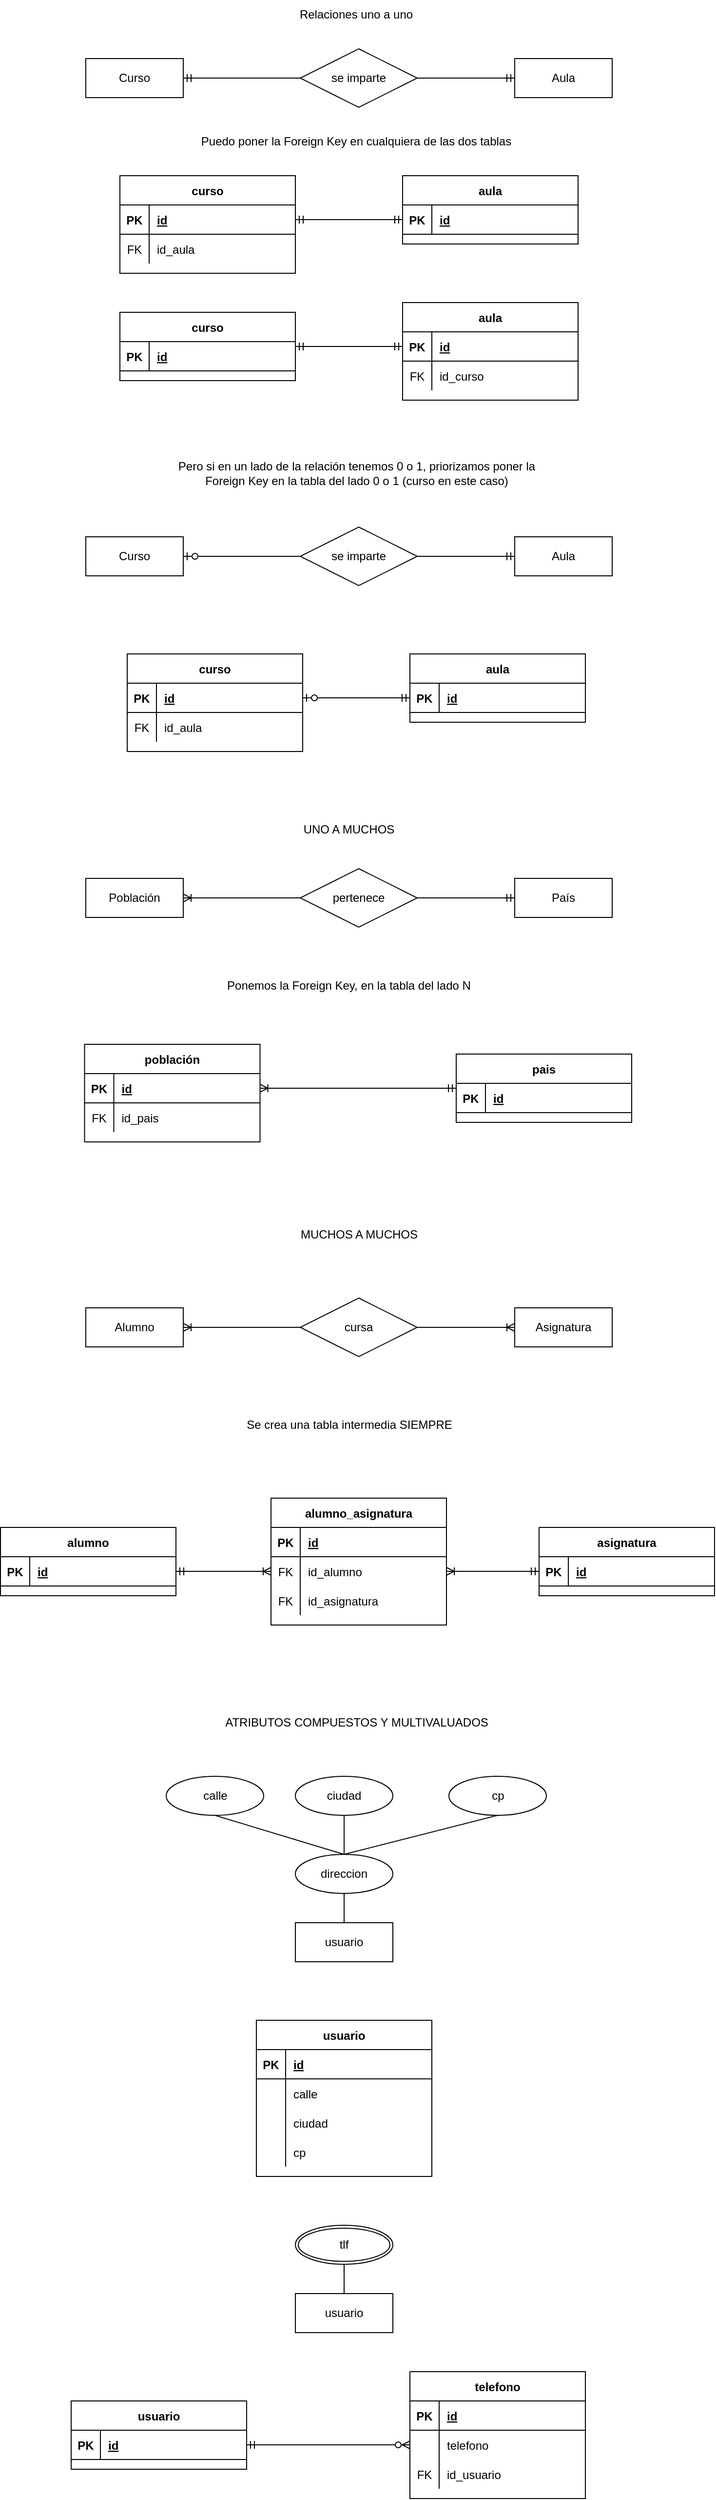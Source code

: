 <mxfile version="18.0.2" type="device"><diagram id="RsluAStrf16xwPgPnor8" name="Page-1"><mxGraphModel dx="1185" dy="635" grid="1" gridSize="10" guides="1" tooltips="1" connect="1" arrows="1" fold="1" page="1" pageScale="1" pageWidth="850" pageHeight="1100" math="0" shadow="0"><root><mxCell id="0"/><mxCell id="1" parent="0"/><mxCell id="_jIRKPJrF9EY2e1gesDn-1" value="Curso" style="whiteSpace=wrap;html=1;align=center;" vertex="1" parent="1"><mxGeometry x="155" y="140" width="100" height="40" as="geometry"/></mxCell><mxCell id="_jIRKPJrF9EY2e1gesDn-2" value="Aula" style="whiteSpace=wrap;html=1;align=center;" vertex="1" parent="1"><mxGeometry x="595" y="140" width="100" height="40" as="geometry"/></mxCell><mxCell id="_jIRKPJrF9EY2e1gesDn-3" value="se imparte" style="shape=rhombus;perimeter=rhombusPerimeter;whiteSpace=wrap;html=1;align=center;" vertex="1" parent="1"><mxGeometry x="375" y="130" width="120" height="60" as="geometry"/></mxCell><mxCell id="_jIRKPJrF9EY2e1gesDn-4" value="" style="fontSize=12;html=1;endArrow=ERmandOne;rounded=0;exitX=1;exitY=0.5;exitDx=0;exitDy=0;" edge="1" parent="1" source="_jIRKPJrF9EY2e1gesDn-3"><mxGeometry width="100" height="100" relative="1" as="geometry"><mxPoint x="495" y="260" as="sourcePoint"/><mxPoint x="595" y="160" as="targetPoint"/></mxGeometry></mxCell><mxCell id="_jIRKPJrF9EY2e1gesDn-5" value="" style="fontSize=12;html=1;endArrow=ERmandOne;rounded=0;entryX=1;entryY=0.5;entryDx=0;entryDy=0;" edge="1" parent="1" source="_jIRKPJrF9EY2e1gesDn-3" target="_jIRKPJrF9EY2e1gesDn-1"><mxGeometry width="100" height="100" relative="1" as="geometry"><mxPoint x="495" y="260" as="sourcePoint"/><mxPoint x="595" y="160" as="targetPoint"/></mxGeometry></mxCell><mxCell id="_jIRKPJrF9EY2e1gesDn-6" value="Alumno" style="whiteSpace=wrap;html=1;align=center;" vertex="1" parent="1"><mxGeometry x="155" y="1420" width="100" height="40" as="geometry"/></mxCell><mxCell id="_jIRKPJrF9EY2e1gesDn-7" value="Asignatura" style="whiteSpace=wrap;html=1;align=center;" vertex="1" parent="1"><mxGeometry x="595" y="1420" width="100" height="40" as="geometry"/></mxCell><mxCell id="_jIRKPJrF9EY2e1gesDn-8" value="cursa" style="shape=rhombus;perimeter=rhombusPerimeter;whiteSpace=wrap;html=1;align=center;" vertex="1" parent="1"><mxGeometry x="375" y="1410" width="120" height="60" as="geometry"/></mxCell><mxCell id="_jIRKPJrF9EY2e1gesDn-9" value="" style="edgeStyle=entityRelationEdgeStyle;fontSize=12;html=1;endArrow=ERoneToMany;rounded=0;entryX=0;entryY=0.5;entryDx=0;entryDy=0;exitX=1;exitY=0.5;exitDx=0;exitDy=0;" edge="1" parent="1" source="_jIRKPJrF9EY2e1gesDn-8" target="_jIRKPJrF9EY2e1gesDn-7"><mxGeometry width="100" height="100" relative="1" as="geometry"><mxPoint x="495" y="1500" as="sourcePoint"/><mxPoint x="595" y="1400" as="targetPoint"/></mxGeometry></mxCell><mxCell id="_jIRKPJrF9EY2e1gesDn-10" value="" style="fontSize=12;html=1;endArrow=ERoneToMany;rounded=0;entryX=1;entryY=0.5;entryDx=0;entryDy=0;exitX=0;exitY=0.5;exitDx=0;exitDy=0;" edge="1" parent="1" source="_jIRKPJrF9EY2e1gesDn-8" target="_jIRKPJrF9EY2e1gesDn-6"><mxGeometry width="100" height="100" relative="1" as="geometry"><mxPoint x="495" y="1500" as="sourcePoint"/><mxPoint x="395" y="1510" as="targetPoint"/></mxGeometry></mxCell><mxCell id="_jIRKPJrF9EY2e1gesDn-11" value="Población" style="whiteSpace=wrap;html=1;align=center;" vertex="1" parent="1"><mxGeometry x="155" y="980" width="100" height="40" as="geometry"/></mxCell><mxCell id="_jIRKPJrF9EY2e1gesDn-12" value="País" style="whiteSpace=wrap;html=1;align=center;" vertex="1" parent="1"><mxGeometry x="595" y="980" width="100" height="40" as="geometry"/></mxCell><mxCell id="_jIRKPJrF9EY2e1gesDn-13" value="pertenece" style="shape=rhombus;perimeter=rhombusPerimeter;whiteSpace=wrap;html=1;align=center;" vertex="1" parent="1"><mxGeometry x="375" y="970" width="120" height="60" as="geometry"/></mxCell><mxCell id="_jIRKPJrF9EY2e1gesDn-14" value="" style="fontSize=12;html=1;endArrow=ERmandOne;rounded=0;entryX=0;entryY=0.5;entryDx=0;entryDy=0;exitX=1;exitY=0.5;exitDx=0;exitDy=0;" edge="1" parent="1" source="_jIRKPJrF9EY2e1gesDn-13" target="_jIRKPJrF9EY2e1gesDn-12"><mxGeometry width="100" height="100" relative="1" as="geometry"><mxPoint x="405" y="950" as="sourcePoint"/><mxPoint x="505" y="850" as="targetPoint"/></mxGeometry></mxCell><mxCell id="_jIRKPJrF9EY2e1gesDn-15" value="" style="fontSize=12;html=1;endArrow=ERoneToMany;rounded=0;entryX=1;entryY=0.5;entryDx=0;entryDy=0;exitX=0;exitY=0.5;exitDx=0;exitDy=0;" edge="1" parent="1" source="_jIRKPJrF9EY2e1gesDn-13" target="_jIRKPJrF9EY2e1gesDn-11"><mxGeometry width="100" height="100" relative="1" as="geometry"><mxPoint x="405" y="950" as="sourcePoint"/><mxPoint x="505" y="850" as="targetPoint"/></mxGeometry></mxCell><mxCell id="_jIRKPJrF9EY2e1gesDn-29" value="curso" style="shape=table;startSize=30;container=1;collapsible=1;childLayout=tableLayout;fixedRows=1;rowLines=0;fontStyle=1;align=center;resizeLast=1;" vertex="1" parent="1"><mxGeometry x="190" y="260" width="180" height="100" as="geometry"/></mxCell><mxCell id="_jIRKPJrF9EY2e1gesDn-30" value="" style="shape=tableRow;horizontal=0;startSize=0;swimlaneHead=0;swimlaneBody=0;fillColor=none;collapsible=0;dropTarget=0;points=[[0,0.5],[1,0.5]];portConstraint=eastwest;top=0;left=0;right=0;bottom=1;" vertex="1" parent="_jIRKPJrF9EY2e1gesDn-29"><mxGeometry y="30" width="180" height="30" as="geometry"/></mxCell><mxCell id="_jIRKPJrF9EY2e1gesDn-31" value="PK" style="shape=partialRectangle;connectable=0;fillColor=none;top=0;left=0;bottom=0;right=0;fontStyle=1;overflow=hidden;" vertex="1" parent="_jIRKPJrF9EY2e1gesDn-30"><mxGeometry width="30" height="30" as="geometry"><mxRectangle width="30" height="30" as="alternateBounds"/></mxGeometry></mxCell><mxCell id="_jIRKPJrF9EY2e1gesDn-32" value="id" style="shape=partialRectangle;connectable=0;fillColor=none;top=0;left=0;bottom=0;right=0;align=left;spacingLeft=6;fontStyle=5;overflow=hidden;" vertex="1" parent="_jIRKPJrF9EY2e1gesDn-30"><mxGeometry x="30" width="150" height="30" as="geometry"><mxRectangle width="150" height="30" as="alternateBounds"/></mxGeometry></mxCell><mxCell id="_jIRKPJrF9EY2e1gesDn-56" value="" style="shape=tableRow;horizontal=0;startSize=0;swimlaneHead=0;swimlaneBody=0;fillColor=none;collapsible=0;dropTarget=0;points=[[0,0.5],[1,0.5]];portConstraint=eastwest;top=0;left=0;right=0;bottom=0;" vertex="1" parent="_jIRKPJrF9EY2e1gesDn-29"><mxGeometry y="60" width="180" height="30" as="geometry"/></mxCell><mxCell id="_jIRKPJrF9EY2e1gesDn-57" value="FK" style="shape=partialRectangle;connectable=0;fillColor=none;top=0;left=0;bottom=0;right=0;fontStyle=0;overflow=hidden;" vertex="1" parent="_jIRKPJrF9EY2e1gesDn-56"><mxGeometry width="30" height="30" as="geometry"><mxRectangle width="30" height="30" as="alternateBounds"/></mxGeometry></mxCell><mxCell id="_jIRKPJrF9EY2e1gesDn-58" value="id_aula" style="shape=partialRectangle;connectable=0;fillColor=none;top=0;left=0;bottom=0;right=0;align=left;spacingLeft=6;fontStyle=0;overflow=hidden;" vertex="1" parent="_jIRKPJrF9EY2e1gesDn-56"><mxGeometry x="30" width="150" height="30" as="geometry"><mxRectangle width="150" height="30" as="alternateBounds"/></mxGeometry></mxCell><mxCell id="_jIRKPJrF9EY2e1gesDn-42" value="aula" style="shape=table;startSize=30;container=1;collapsible=1;childLayout=tableLayout;fixedRows=1;rowLines=0;fontStyle=1;align=center;resizeLast=1;" vertex="1" parent="1"><mxGeometry x="480" y="260" width="180" height="70" as="geometry"/></mxCell><mxCell id="_jIRKPJrF9EY2e1gesDn-43" value="" style="shape=tableRow;horizontal=0;startSize=0;swimlaneHead=0;swimlaneBody=0;fillColor=none;collapsible=0;dropTarget=0;points=[[0,0.5],[1,0.5]];portConstraint=eastwest;top=0;left=0;right=0;bottom=1;" vertex="1" parent="_jIRKPJrF9EY2e1gesDn-42"><mxGeometry y="30" width="180" height="30" as="geometry"/></mxCell><mxCell id="_jIRKPJrF9EY2e1gesDn-44" value="PK" style="shape=partialRectangle;connectable=0;fillColor=none;top=0;left=0;bottom=0;right=0;fontStyle=1;overflow=hidden;" vertex="1" parent="_jIRKPJrF9EY2e1gesDn-43"><mxGeometry width="30" height="30" as="geometry"><mxRectangle width="30" height="30" as="alternateBounds"/></mxGeometry></mxCell><mxCell id="_jIRKPJrF9EY2e1gesDn-45" value="id" style="shape=partialRectangle;connectable=0;fillColor=none;top=0;left=0;bottom=0;right=0;align=left;spacingLeft=6;fontStyle=5;overflow=hidden;" vertex="1" parent="_jIRKPJrF9EY2e1gesDn-43"><mxGeometry x="30" width="150" height="30" as="geometry"><mxRectangle width="150" height="30" as="alternateBounds"/></mxGeometry></mxCell><mxCell id="_jIRKPJrF9EY2e1gesDn-59" value="curso" style="shape=table;startSize=30;container=1;collapsible=1;childLayout=tableLayout;fixedRows=1;rowLines=0;fontStyle=1;align=center;resizeLast=1;" vertex="1" parent="1"><mxGeometry x="190" y="400" width="180" height="70" as="geometry"/></mxCell><mxCell id="_jIRKPJrF9EY2e1gesDn-60" value="" style="shape=tableRow;horizontal=0;startSize=0;swimlaneHead=0;swimlaneBody=0;fillColor=none;collapsible=0;dropTarget=0;points=[[0,0.5],[1,0.5]];portConstraint=eastwest;top=0;left=0;right=0;bottom=1;" vertex="1" parent="_jIRKPJrF9EY2e1gesDn-59"><mxGeometry y="30" width="180" height="30" as="geometry"/></mxCell><mxCell id="_jIRKPJrF9EY2e1gesDn-61" value="PK" style="shape=partialRectangle;connectable=0;fillColor=none;top=0;left=0;bottom=0;right=0;fontStyle=1;overflow=hidden;" vertex="1" parent="_jIRKPJrF9EY2e1gesDn-60"><mxGeometry width="30" height="30" as="geometry"><mxRectangle width="30" height="30" as="alternateBounds"/></mxGeometry></mxCell><mxCell id="_jIRKPJrF9EY2e1gesDn-62" value="id" style="shape=partialRectangle;connectable=0;fillColor=none;top=0;left=0;bottom=0;right=0;align=left;spacingLeft=6;fontStyle=5;overflow=hidden;" vertex="1" parent="_jIRKPJrF9EY2e1gesDn-60"><mxGeometry x="30" width="150" height="30" as="geometry"><mxRectangle width="150" height="30" as="alternateBounds"/></mxGeometry></mxCell><mxCell id="_jIRKPJrF9EY2e1gesDn-66" value="aula" style="shape=table;startSize=30;container=1;collapsible=1;childLayout=tableLayout;fixedRows=1;rowLines=0;fontStyle=1;align=center;resizeLast=1;" vertex="1" parent="1"><mxGeometry x="480" y="390" width="180" height="100" as="geometry"/></mxCell><mxCell id="_jIRKPJrF9EY2e1gesDn-67" value="" style="shape=tableRow;horizontal=0;startSize=0;swimlaneHead=0;swimlaneBody=0;fillColor=none;collapsible=0;dropTarget=0;points=[[0,0.5],[1,0.5]];portConstraint=eastwest;top=0;left=0;right=0;bottom=1;" vertex="1" parent="_jIRKPJrF9EY2e1gesDn-66"><mxGeometry y="30" width="180" height="30" as="geometry"/></mxCell><mxCell id="_jIRKPJrF9EY2e1gesDn-68" value="PK" style="shape=partialRectangle;connectable=0;fillColor=none;top=0;left=0;bottom=0;right=0;fontStyle=1;overflow=hidden;" vertex="1" parent="_jIRKPJrF9EY2e1gesDn-67"><mxGeometry width="30" height="30" as="geometry"><mxRectangle width="30" height="30" as="alternateBounds"/></mxGeometry></mxCell><mxCell id="_jIRKPJrF9EY2e1gesDn-69" value="id" style="shape=partialRectangle;connectable=0;fillColor=none;top=0;left=0;bottom=0;right=0;align=left;spacingLeft=6;fontStyle=5;overflow=hidden;" vertex="1" parent="_jIRKPJrF9EY2e1gesDn-67"><mxGeometry x="30" width="150" height="30" as="geometry"><mxRectangle width="150" height="30" as="alternateBounds"/></mxGeometry></mxCell><mxCell id="_jIRKPJrF9EY2e1gesDn-75" value="" style="shape=tableRow;horizontal=0;startSize=0;swimlaneHead=0;swimlaneBody=0;fillColor=none;collapsible=0;dropTarget=0;points=[[0,0.5],[1,0.5]];portConstraint=eastwest;top=0;left=0;right=0;bottom=0;" vertex="1" parent="_jIRKPJrF9EY2e1gesDn-66"><mxGeometry y="60" width="180" height="30" as="geometry"/></mxCell><mxCell id="_jIRKPJrF9EY2e1gesDn-76" value="FK" style="shape=partialRectangle;connectable=0;fillColor=none;top=0;left=0;bottom=0;right=0;fontStyle=0;overflow=hidden;" vertex="1" parent="_jIRKPJrF9EY2e1gesDn-75"><mxGeometry width="30" height="30" as="geometry"><mxRectangle width="30" height="30" as="alternateBounds"/></mxGeometry></mxCell><mxCell id="_jIRKPJrF9EY2e1gesDn-77" value="id_curso" style="shape=partialRectangle;connectable=0;fillColor=none;top=0;left=0;bottom=0;right=0;align=left;spacingLeft=6;fontStyle=0;overflow=hidden;" vertex="1" parent="_jIRKPJrF9EY2e1gesDn-75"><mxGeometry x="30" width="150" height="30" as="geometry"><mxRectangle width="150" height="30" as="alternateBounds"/></mxGeometry></mxCell><mxCell id="_jIRKPJrF9EY2e1gesDn-78" value="Curso" style="whiteSpace=wrap;html=1;align=center;" vertex="1" parent="1"><mxGeometry x="155" y="630" width="100" height="40" as="geometry"/></mxCell><mxCell id="_jIRKPJrF9EY2e1gesDn-79" value="Aula" style="whiteSpace=wrap;html=1;align=center;" vertex="1" parent="1"><mxGeometry x="595" y="630" width="100" height="40" as="geometry"/></mxCell><mxCell id="_jIRKPJrF9EY2e1gesDn-80" value="se imparte" style="shape=rhombus;perimeter=rhombusPerimeter;whiteSpace=wrap;html=1;align=center;" vertex="1" parent="1"><mxGeometry x="375" y="620" width="120" height="60" as="geometry"/></mxCell><mxCell id="_jIRKPJrF9EY2e1gesDn-81" value="" style="fontSize=12;html=1;endArrow=ERmandOne;rounded=0;exitX=1;exitY=0.5;exitDx=0;exitDy=0;" edge="1" parent="1" source="_jIRKPJrF9EY2e1gesDn-80"><mxGeometry width="100" height="100" relative="1" as="geometry"><mxPoint x="495" y="750" as="sourcePoint"/><mxPoint x="595" y="650" as="targetPoint"/></mxGeometry></mxCell><mxCell id="_jIRKPJrF9EY2e1gesDn-83" value="" style="fontSize=12;html=1;endArrow=ERzeroToOne;endFill=1;rounded=0;exitX=0;exitY=0.5;exitDx=0;exitDy=0;entryX=1;entryY=0.5;entryDx=0;entryDy=0;" edge="1" parent="1" source="_jIRKPJrF9EY2e1gesDn-80" target="_jIRKPJrF9EY2e1gesDn-78"><mxGeometry width="100" height="100" relative="1" as="geometry"><mxPoint x="470" y="530" as="sourcePoint"/><mxPoint x="570" y="430" as="targetPoint"/></mxGeometry></mxCell><mxCell id="_jIRKPJrF9EY2e1gesDn-84" value="curso" style="shape=table;startSize=30;container=1;collapsible=1;childLayout=tableLayout;fixedRows=1;rowLines=0;fontStyle=1;align=center;resizeLast=1;" vertex="1" parent="1"><mxGeometry x="197.5" y="750" width="180" height="100" as="geometry"/></mxCell><mxCell id="_jIRKPJrF9EY2e1gesDn-85" value="" style="shape=tableRow;horizontal=0;startSize=0;swimlaneHead=0;swimlaneBody=0;fillColor=none;collapsible=0;dropTarget=0;points=[[0,0.5],[1,0.5]];portConstraint=eastwest;top=0;left=0;right=0;bottom=1;" vertex="1" parent="_jIRKPJrF9EY2e1gesDn-84"><mxGeometry y="30" width="180" height="30" as="geometry"/></mxCell><mxCell id="_jIRKPJrF9EY2e1gesDn-86" value="PK" style="shape=partialRectangle;connectable=0;fillColor=none;top=0;left=0;bottom=0;right=0;fontStyle=1;overflow=hidden;" vertex="1" parent="_jIRKPJrF9EY2e1gesDn-85"><mxGeometry width="30" height="30" as="geometry"><mxRectangle width="30" height="30" as="alternateBounds"/></mxGeometry></mxCell><mxCell id="_jIRKPJrF9EY2e1gesDn-87" value="id" style="shape=partialRectangle;connectable=0;fillColor=none;top=0;left=0;bottom=0;right=0;align=left;spacingLeft=6;fontStyle=5;overflow=hidden;" vertex="1" parent="_jIRKPJrF9EY2e1gesDn-85"><mxGeometry x="30" width="150" height="30" as="geometry"><mxRectangle width="150" height="30" as="alternateBounds"/></mxGeometry></mxCell><mxCell id="_jIRKPJrF9EY2e1gesDn-92" value="" style="shape=tableRow;horizontal=0;startSize=0;swimlaneHead=0;swimlaneBody=0;fillColor=none;collapsible=0;dropTarget=0;points=[[0,0.5],[1,0.5]];portConstraint=eastwest;top=0;left=0;right=0;bottom=0;" vertex="1" parent="_jIRKPJrF9EY2e1gesDn-84"><mxGeometry y="60" width="180" height="30" as="geometry"/></mxCell><mxCell id="_jIRKPJrF9EY2e1gesDn-93" value="FK" style="shape=partialRectangle;connectable=0;fillColor=none;top=0;left=0;bottom=0;right=0;fontStyle=0;overflow=hidden;" vertex="1" parent="_jIRKPJrF9EY2e1gesDn-92"><mxGeometry width="30" height="30" as="geometry"><mxRectangle width="30" height="30" as="alternateBounds"/></mxGeometry></mxCell><mxCell id="_jIRKPJrF9EY2e1gesDn-94" value="id_aula" style="shape=partialRectangle;connectable=0;fillColor=none;top=0;left=0;bottom=0;right=0;align=left;spacingLeft=6;fontStyle=0;overflow=hidden;" vertex="1" parent="_jIRKPJrF9EY2e1gesDn-92"><mxGeometry x="30" width="150" height="30" as="geometry"><mxRectangle width="150" height="30" as="alternateBounds"/></mxGeometry></mxCell><mxCell id="_jIRKPJrF9EY2e1gesDn-88" value="aula" style="shape=table;startSize=30;container=1;collapsible=1;childLayout=tableLayout;fixedRows=1;rowLines=0;fontStyle=1;align=center;resizeLast=1;" vertex="1" parent="1"><mxGeometry x="487.5" y="750" width="180" height="70" as="geometry"/></mxCell><mxCell id="_jIRKPJrF9EY2e1gesDn-89" value="" style="shape=tableRow;horizontal=0;startSize=0;swimlaneHead=0;swimlaneBody=0;fillColor=none;collapsible=0;dropTarget=0;points=[[0,0.5],[1,0.5]];portConstraint=eastwest;top=0;left=0;right=0;bottom=1;" vertex="1" parent="_jIRKPJrF9EY2e1gesDn-88"><mxGeometry y="30" width="180" height="30" as="geometry"/></mxCell><mxCell id="_jIRKPJrF9EY2e1gesDn-90" value="PK" style="shape=partialRectangle;connectable=0;fillColor=none;top=0;left=0;bottom=0;right=0;fontStyle=1;overflow=hidden;" vertex="1" parent="_jIRKPJrF9EY2e1gesDn-89"><mxGeometry width="30" height="30" as="geometry"><mxRectangle width="30" height="30" as="alternateBounds"/></mxGeometry></mxCell><mxCell id="_jIRKPJrF9EY2e1gesDn-91" value="id" style="shape=partialRectangle;connectable=0;fillColor=none;top=0;left=0;bottom=0;right=0;align=left;spacingLeft=6;fontStyle=5;overflow=hidden;" vertex="1" parent="_jIRKPJrF9EY2e1gesDn-89"><mxGeometry x="30" width="150" height="30" as="geometry"><mxRectangle width="150" height="30" as="alternateBounds"/></mxGeometry></mxCell><mxCell id="_jIRKPJrF9EY2e1gesDn-95" value="Relaciones uno a uno" style="text;html=1;strokeColor=none;fillColor=none;align=center;verticalAlign=middle;whiteSpace=wrap;rounded=0;" vertex="1" parent="1"><mxGeometry x="330" y="80" width="205" height="30" as="geometry"/></mxCell><mxCell id="_jIRKPJrF9EY2e1gesDn-96" value="Puedo poner la Foreign Key en cualquiera de las dos tablas" style="text;html=1;strokeColor=none;fillColor=none;align=center;verticalAlign=middle;whiteSpace=wrap;rounded=0;" vertex="1" parent="1"><mxGeometry x="255" y="210" width="355" height="30" as="geometry"/></mxCell><mxCell id="_jIRKPJrF9EY2e1gesDn-97" value="Pero si en un lado de la relación tenemos 0 o 1, priorizamos poner la Foreign Key en la tabla del lado 0 o 1 (curso en este caso)" style="text;html=1;strokeColor=none;fillColor=none;align=center;verticalAlign=middle;whiteSpace=wrap;rounded=0;" vertex="1" parent="1"><mxGeometry x="247.5" y="490" width="370" height="150" as="geometry"/></mxCell><mxCell id="_jIRKPJrF9EY2e1gesDn-98" value="UNO A MUCHOS" style="text;html=1;strokeColor=none;fillColor=none;align=center;verticalAlign=middle;whiteSpace=wrap;rounded=0;" vertex="1" parent="1"><mxGeometry x="330" y="910" width="190" height="40" as="geometry"/></mxCell><mxCell id="_jIRKPJrF9EY2e1gesDn-99" value="Ponemos la Foreign Key, en la tabla del lado N" style="text;html=1;strokeColor=none;fillColor=none;align=center;verticalAlign=middle;whiteSpace=wrap;rounded=0;" vertex="1" parent="1"><mxGeometry x="275" y="1060" width="300" height="60" as="geometry"/></mxCell><mxCell id="_jIRKPJrF9EY2e1gesDn-100" value="población" style="shape=table;startSize=30;container=1;collapsible=1;childLayout=tableLayout;fixedRows=1;rowLines=0;fontStyle=1;align=center;resizeLast=1;" vertex="1" parent="1"><mxGeometry x="153.75" y="1150" width="180" height="100" as="geometry"/></mxCell><mxCell id="_jIRKPJrF9EY2e1gesDn-101" value="" style="shape=tableRow;horizontal=0;startSize=0;swimlaneHead=0;swimlaneBody=0;fillColor=none;collapsible=0;dropTarget=0;points=[[0,0.5],[1,0.5]];portConstraint=eastwest;top=0;left=0;right=0;bottom=1;" vertex="1" parent="_jIRKPJrF9EY2e1gesDn-100"><mxGeometry y="30" width="180" height="30" as="geometry"/></mxCell><mxCell id="_jIRKPJrF9EY2e1gesDn-102" value="PK" style="shape=partialRectangle;connectable=0;fillColor=none;top=0;left=0;bottom=0;right=0;fontStyle=1;overflow=hidden;" vertex="1" parent="_jIRKPJrF9EY2e1gesDn-101"><mxGeometry width="30" height="30" as="geometry"><mxRectangle width="30" height="30" as="alternateBounds"/></mxGeometry></mxCell><mxCell id="_jIRKPJrF9EY2e1gesDn-103" value="id" style="shape=partialRectangle;connectable=0;fillColor=none;top=0;left=0;bottom=0;right=0;align=left;spacingLeft=6;fontStyle=5;overflow=hidden;" vertex="1" parent="_jIRKPJrF9EY2e1gesDn-101"><mxGeometry x="30" width="150" height="30" as="geometry"><mxRectangle width="150" height="30" as="alternateBounds"/></mxGeometry></mxCell><mxCell id="_jIRKPJrF9EY2e1gesDn-114" value="" style="shape=tableRow;horizontal=0;startSize=0;swimlaneHead=0;swimlaneBody=0;fillColor=none;collapsible=0;dropTarget=0;points=[[0,0.5],[1,0.5]];portConstraint=eastwest;top=0;left=0;right=0;bottom=0;" vertex="1" parent="_jIRKPJrF9EY2e1gesDn-100"><mxGeometry y="60" width="180" height="30" as="geometry"/></mxCell><mxCell id="_jIRKPJrF9EY2e1gesDn-115" value="FK" style="shape=partialRectangle;connectable=0;fillColor=none;top=0;left=0;bottom=0;right=0;fontStyle=0;overflow=hidden;" vertex="1" parent="_jIRKPJrF9EY2e1gesDn-114"><mxGeometry width="30" height="30" as="geometry"><mxRectangle width="30" height="30" as="alternateBounds"/></mxGeometry></mxCell><mxCell id="_jIRKPJrF9EY2e1gesDn-116" value="id_pais" style="shape=partialRectangle;connectable=0;fillColor=none;top=0;left=0;bottom=0;right=0;align=left;spacingLeft=6;fontStyle=0;overflow=hidden;" vertex="1" parent="_jIRKPJrF9EY2e1gesDn-114"><mxGeometry x="30" width="150" height="30" as="geometry"><mxRectangle width="150" height="30" as="alternateBounds"/></mxGeometry></mxCell><mxCell id="_jIRKPJrF9EY2e1gesDn-117" value="pais" style="shape=table;startSize=30;container=1;collapsible=1;childLayout=tableLayout;fixedRows=1;rowLines=0;fontStyle=1;align=center;resizeLast=1;" vertex="1" parent="1"><mxGeometry x="535" y="1160" width="180" height="70" as="geometry"/></mxCell><mxCell id="_jIRKPJrF9EY2e1gesDn-118" value="" style="shape=tableRow;horizontal=0;startSize=0;swimlaneHead=0;swimlaneBody=0;fillColor=none;collapsible=0;dropTarget=0;points=[[0,0.5],[1,0.5]];portConstraint=eastwest;top=0;left=0;right=0;bottom=1;" vertex="1" parent="_jIRKPJrF9EY2e1gesDn-117"><mxGeometry y="30" width="180" height="30" as="geometry"/></mxCell><mxCell id="_jIRKPJrF9EY2e1gesDn-119" value="PK" style="shape=partialRectangle;connectable=0;fillColor=none;top=0;left=0;bottom=0;right=0;fontStyle=1;overflow=hidden;" vertex="1" parent="_jIRKPJrF9EY2e1gesDn-118"><mxGeometry width="30" height="30" as="geometry"><mxRectangle width="30" height="30" as="alternateBounds"/></mxGeometry></mxCell><mxCell id="_jIRKPJrF9EY2e1gesDn-120" value="id" style="shape=partialRectangle;connectable=0;fillColor=none;top=0;left=0;bottom=0;right=0;align=left;spacingLeft=6;fontStyle=5;overflow=hidden;" vertex="1" parent="_jIRKPJrF9EY2e1gesDn-118"><mxGeometry x="30" width="150" height="30" as="geometry"><mxRectangle width="150" height="30" as="alternateBounds"/></mxGeometry></mxCell><mxCell id="_jIRKPJrF9EY2e1gesDn-130" value="MUCHOS A MUCHOS" style="text;html=1;strokeColor=none;fillColor=none;align=center;verticalAlign=middle;whiteSpace=wrap;rounded=0;" vertex="1" parent="1"><mxGeometry x="342.5" y="1320" width="185" height="50" as="geometry"/></mxCell><mxCell id="_jIRKPJrF9EY2e1gesDn-132" value="alumno" style="shape=table;startSize=30;container=1;collapsible=1;childLayout=tableLayout;fixedRows=1;rowLines=0;fontStyle=1;align=center;resizeLast=1;" vertex="1" parent="1"><mxGeometry x="67.5" y="1645" width="180" height="70" as="geometry"/></mxCell><mxCell id="_jIRKPJrF9EY2e1gesDn-133" value="" style="shape=tableRow;horizontal=0;startSize=0;swimlaneHead=0;swimlaneBody=0;fillColor=none;collapsible=0;dropTarget=0;points=[[0,0.5],[1,0.5]];portConstraint=eastwest;top=0;left=0;right=0;bottom=1;" vertex="1" parent="_jIRKPJrF9EY2e1gesDn-132"><mxGeometry y="30" width="180" height="30" as="geometry"/></mxCell><mxCell id="_jIRKPJrF9EY2e1gesDn-134" value="PK" style="shape=partialRectangle;connectable=0;fillColor=none;top=0;left=0;bottom=0;right=0;fontStyle=1;overflow=hidden;" vertex="1" parent="_jIRKPJrF9EY2e1gesDn-133"><mxGeometry width="30" height="30" as="geometry"><mxRectangle width="30" height="30" as="alternateBounds"/></mxGeometry></mxCell><mxCell id="_jIRKPJrF9EY2e1gesDn-135" value="id" style="shape=partialRectangle;connectable=0;fillColor=none;top=0;left=0;bottom=0;right=0;align=left;spacingLeft=6;fontStyle=5;overflow=hidden;" vertex="1" parent="_jIRKPJrF9EY2e1gesDn-133"><mxGeometry x="30" width="150" height="30" as="geometry"><mxRectangle width="150" height="30" as="alternateBounds"/></mxGeometry></mxCell><mxCell id="_jIRKPJrF9EY2e1gesDn-145" value="asignatura" style="shape=table;startSize=30;container=1;collapsible=1;childLayout=tableLayout;fixedRows=1;rowLines=0;fontStyle=1;align=center;resizeLast=1;" vertex="1" parent="1"><mxGeometry x="620" y="1645" width="180" height="70" as="geometry"/></mxCell><mxCell id="_jIRKPJrF9EY2e1gesDn-146" value="" style="shape=tableRow;horizontal=0;startSize=0;swimlaneHead=0;swimlaneBody=0;fillColor=none;collapsible=0;dropTarget=0;points=[[0,0.5],[1,0.5]];portConstraint=eastwest;top=0;left=0;right=0;bottom=1;" vertex="1" parent="_jIRKPJrF9EY2e1gesDn-145"><mxGeometry y="30" width="180" height="30" as="geometry"/></mxCell><mxCell id="_jIRKPJrF9EY2e1gesDn-147" value="PK" style="shape=partialRectangle;connectable=0;fillColor=none;top=0;left=0;bottom=0;right=0;fontStyle=1;overflow=hidden;" vertex="1" parent="_jIRKPJrF9EY2e1gesDn-146"><mxGeometry width="30" height="30" as="geometry"><mxRectangle width="30" height="30" as="alternateBounds"/></mxGeometry></mxCell><mxCell id="_jIRKPJrF9EY2e1gesDn-148" value="id" style="shape=partialRectangle;connectable=0;fillColor=none;top=0;left=0;bottom=0;right=0;align=left;spacingLeft=6;fontStyle=5;overflow=hidden;" vertex="1" parent="_jIRKPJrF9EY2e1gesDn-146"><mxGeometry x="30" width="150" height="30" as="geometry"><mxRectangle width="150" height="30" as="alternateBounds"/></mxGeometry></mxCell><mxCell id="_jIRKPJrF9EY2e1gesDn-149" value="alumno_asignatura" style="shape=table;startSize=30;container=1;collapsible=1;childLayout=tableLayout;fixedRows=1;rowLines=0;fontStyle=1;align=center;resizeLast=1;" vertex="1" parent="1"><mxGeometry x="345" y="1615" width="180" height="130" as="geometry"/></mxCell><mxCell id="_jIRKPJrF9EY2e1gesDn-150" value="" style="shape=tableRow;horizontal=0;startSize=0;swimlaneHead=0;swimlaneBody=0;fillColor=none;collapsible=0;dropTarget=0;points=[[0,0.5],[1,0.5]];portConstraint=eastwest;top=0;left=0;right=0;bottom=1;" vertex="1" parent="_jIRKPJrF9EY2e1gesDn-149"><mxGeometry y="30" width="180" height="30" as="geometry"/></mxCell><mxCell id="_jIRKPJrF9EY2e1gesDn-151" value="PK" style="shape=partialRectangle;connectable=0;fillColor=none;top=0;left=0;bottom=0;right=0;fontStyle=1;overflow=hidden;" vertex="1" parent="_jIRKPJrF9EY2e1gesDn-150"><mxGeometry width="30" height="30" as="geometry"><mxRectangle width="30" height="30" as="alternateBounds"/></mxGeometry></mxCell><mxCell id="_jIRKPJrF9EY2e1gesDn-152" value="id" style="shape=partialRectangle;connectable=0;fillColor=none;top=0;left=0;bottom=0;right=0;align=left;spacingLeft=6;fontStyle=5;overflow=hidden;" vertex="1" parent="_jIRKPJrF9EY2e1gesDn-150"><mxGeometry x="30" width="150" height="30" as="geometry"><mxRectangle width="150" height="30" as="alternateBounds"/></mxGeometry></mxCell><mxCell id="_jIRKPJrF9EY2e1gesDn-154" value="" style="shape=tableRow;horizontal=0;startSize=0;swimlaneHead=0;swimlaneBody=0;fillColor=none;collapsible=0;dropTarget=0;points=[[0,0.5],[1,0.5]];portConstraint=eastwest;top=0;left=0;right=0;bottom=0;" vertex="1" parent="_jIRKPJrF9EY2e1gesDn-149"><mxGeometry y="60" width="180" height="30" as="geometry"/></mxCell><mxCell id="_jIRKPJrF9EY2e1gesDn-155" value="FK" style="shape=partialRectangle;connectable=0;fillColor=none;top=0;left=0;bottom=0;right=0;fontStyle=0;overflow=hidden;" vertex="1" parent="_jIRKPJrF9EY2e1gesDn-154"><mxGeometry width="30" height="30" as="geometry"><mxRectangle width="30" height="30" as="alternateBounds"/></mxGeometry></mxCell><mxCell id="_jIRKPJrF9EY2e1gesDn-156" value="id_alumno" style="shape=partialRectangle;connectable=0;fillColor=none;top=0;left=0;bottom=0;right=0;align=left;spacingLeft=6;fontStyle=0;overflow=hidden;" vertex="1" parent="_jIRKPJrF9EY2e1gesDn-154"><mxGeometry x="30" width="150" height="30" as="geometry"><mxRectangle width="150" height="30" as="alternateBounds"/></mxGeometry></mxCell><mxCell id="_jIRKPJrF9EY2e1gesDn-158" value="" style="shape=tableRow;horizontal=0;startSize=0;swimlaneHead=0;swimlaneBody=0;fillColor=none;collapsible=0;dropTarget=0;points=[[0,0.5],[1,0.5]];portConstraint=eastwest;top=0;left=0;right=0;bottom=0;" vertex="1" parent="_jIRKPJrF9EY2e1gesDn-149"><mxGeometry y="90" width="180" height="30" as="geometry"/></mxCell><mxCell id="_jIRKPJrF9EY2e1gesDn-159" value="FK" style="shape=partialRectangle;connectable=0;fillColor=none;top=0;left=0;bottom=0;right=0;fontStyle=0;overflow=hidden;" vertex="1" parent="_jIRKPJrF9EY2e1gesDn-158"><mxGeometry width="30" height="30" as="geometry"><mxRectangle width="30" height="30" as="alternateBounds"/></mxGeometry></mxCell><mxCell id="_jIRKPJrF9EY2e1gesDn-160" value="id_asignatura" style="shape=partialRectangle;connectable=0;fillColor=none;top=0;left=0;bottom=0;right=0;align=left;spacingLeft=6;fontStyle=0;overflow=hidden;" vertex="1" parent="_jIRKPJrF9EY2e1gesDn-158"><mxGeometry x="30" width="150" height="30" as="geometry"><mxRectangle width="150" height="30" as="alternateBounds"/></mxGeometry></mxCell><mxCell id="_jIRKPJrF9EY2e1gesDn-172" value="Se crea una tabla intermedia SIEMPRE" style="text;html=1;strokeColor=none;fillColor=none;align=center;verticalAlign=middle;whiteSpace=wrap;rounded=0;" vertex="1" parent="1"><mxGeometry x="298" y="1500" width="255" height="80" as="geometry"/></mxCell><mxCell id="_jIRKPJrF9EY2e1gesDn-173" value="" style="edgeStyle=entityRelationEdgeStyle;fontSize=12;html=1;endArrow=ERmandOne;startArrow=ERmandOne;rounded=0;exitX=1;exitY=0.5;exitDx=0;exitDy=0;entryX=0;entryY=0.5;entryDx=0;entryDy=0;" edge="1" parent="1" source="_jIRKPJrF9EY2e1gesDn-30" target="_jIRKPJrF9EY2e1gesDn-43"><mxGeometry width="100" height="100" relative="1" as="geometry"><mxPoint x="430" y="460" as="sourcePoint"/><mxPoint x="530" y="360" as="targetPoint"/></mxGeometry></mxCell><mxCell id="_jIRKPJrF9EY2e1gesDn-177" value="" style="edgeStyle=entityRelationEdgeStyle;fontSize=12;html=1;endArrow=ERmandOne;startArrow=ERmandOne;rounded=0;exitX=1;exitY=0.5;exitDx=0;exitDy=0;entryX=0;entryY=0.5;entryDx=0;entryDy=0;" edge="1" parent="1" source="_jIRKPJrF9EY2e1gesDn-59" target="_jIRKPJrF9EY2e1gesDn-67"><mxGeometry width="100" height="100" relative="1" as="geometry"><mxPoint x="380" y="315" as="sourcePoint"/><mxPoint x="490" y="315" as="targetPoint"/></mxGeometry></mxCell><mxCell id="_jIRKPJrF9EY2e1gesDn-178" value="" style="fontSize=12;html=1;endArrow=ERzeroToOne;startArrow=ERmandOne;rounded=0;entryX=1;entryY=0.5;entryDx=0;entryDy=0;exitX=0;exitY=0.5;exitDx=0;exitDy=0;" edge="1" parent="1" source="_jIRKPJrF9EY2e1gesDn-89" target="_jIRKPJrF9EY2e1gesDn-85"><mxGeometry width="100" height="100" relative="1" as="geometry"><mxPoint x="430" y="900" as="sourcePoint"/><mxPoint x="530" y="800" as="targetPoint"/></mxGeometry></mxCell><mxCell id="_jIRKPJrF9EY2e1gesDn-179" value="" style="fontSize=12;html=1;endArrow=ERoneToMany;startArrow=ERmandOne;rounded=0;entryX=1;entryY=0.5;entryDx=0;entryDy=0;exitX=0;exitY=0.5;exitDx=0;exitDy=0;" edge="1" parent="1" source="_jIRKPJrF9EY2e1gesDn-117" target="_jIRKPJrF9EY2e1gesDn-101"><mxGeometry width="100" height="100" relative="1" as="geometry"><mxPoint x="430" y="1240" as="sourcePoint"/><mxPoint x="530" y="1140" as="targetPoint"/></mxGeometry></mxCell><mxCell id="_jIRKPJrF9EY2e1gesDn-180" value="" style="edgeStyle=entityRelationEdgeStyle;fontSize=12;html=1;endArrow=ERoneToMany;startArrow=ERmandOne;rounded=0;exitX=1;exitY=0.5;exitDx=0;exitDy=0;entryX=0;entryY=0.5;entryDx=0;entryDy=0;" edge="1" parent="1" source="_jIRKPJrF9EY2e1gesDn-133" target="_jIRKPJrF9EY2e1gesDn-154"><mxGeometry width="100" height="100" relative="1" as="geometry"><mxPoint x="430" y="1730" as="sourcePoint"/><mxPoint x="530" y="1630" as="targetPoint"/></mxGeometry></mxCell><mxCell id="_jIRKPJrF9EY2e1gesDn-181" value="" style="edgeStyle=entityRelationEdgeStyle;fontSize=12;html=1;endArrow=ERoneToMany;startArrow=ERmandOne;rounded=0;exitX=0;exitY=0.5;exitDx=0;exitDy=0;entryX=1;entryY=0.5;entryDx=0;entryDy=0;" edge="1" parent="1" source="_jIRKPJrF9EY2e1gesDn-146" target="_jIRKPJrF9EY2e1gesDn-154"><mxGeometry width="100" height="100" relative="1" as="geometry"><mxPoint x="257.5" y="1700" as="sourcePoint"/><mxPoint x="355" y="1700" as="targetPoint"/></mxGeometry></mxCell><mxCell id="_jIRKPJrF9EY2e1gesDn-186" value="ATRIBUTOS COMPUESTOS Y MULTIVALUADOS" style="text;html=1;strokeColor=none;fillColor=none;align=center;verticalAlign=middle;whiteSpace=wrap;rounded=0;" vertex="1" parent="1"><mxGeometry x="252.5" y="1830" width="360" height="30" as="geometry"/></mxCell><mxCell id="_jIRKPJrF9EY2e1gesDn-187" value="usuario" style="whiteSpace=wrap;html=1;align=center;" vertex="1" parent="1"><mxGeometry x="370" y="2050" width="100" height="40" as="geometry"/></mxCell><mxCell id="_jIRKPJrF9EY2e1gesDn-188" value="direccion" style="ellipse;whiteSpace=wrap;html=1;align=center;" vertex="1" parent="1"><mxGeometry x="370" y="1980" width="100" height="40" as="geometry"/></mxCell><mxCell id="_jIRKPJrF9EY2e1gesDn-191" value="calle" style="ellipse;whiteSpace=wrap;html=1;align=center;" vertex="1" parent="1"><mxGeometry x="237.5" y="1900" width="100" height="40" as="geometry"/></mxCell><mxCell id="_jIRKPJrF9EY2e1gesDn-192" value="cp" style="ellipse;whiteSpace=wrap;html=1;align=center;" vertex="1" parent="1"><mxGeometry x="527.5" y="1900" width="100" height="40" as="geometry"/></mxCell><mxCell id="_jIRKPJrF9EY2e1gesDn-193" value="ciudad" style="ellipse;whiteSpace=wrap;html=1;align=center;" vertex="1" parent="1"><mxGeometry x="370" y="1900" width="100" height="40" as="geometry"/></mxCell><mxCell id="_jIRKPJrF9EY2e1gesDn-194" value="" style="endArrow=none;html=1;rounded=0;exitX=0.5;exitY=1;exitDx=0;exitDy=0;entryX=0.5;entryY=0;entryDx=0;entryDy=0;" edge="1" parent="1" source="_jIRKPJrF9EY2e1gesDn-191" target="_jIRKPJrF9EY2e1gesDn-188"><mxGeometry relative="1" as="geometry"><mxPoint x="400" y="1960" as="sourcePoint"/><mxPoint x="560" y="1960" as="targetPoint"/></mxGeometry></mxCell><mxCell id="_jIRKPJrF9EY2e1gesDn-195" value="" style="endArrow=none;html=1;rounded=0;exitX=0.5;exitY=1;exitDx=0;exitDy=0;entryX=0.5;entryY=0;entryDx=0;entryDy=0;" edge="1" parent="1" source="_jIRKPJrF9EY2e1gesDn-192" target="_jIRKPJrF9EY2e1gesDn-188"><mxGeometry relative="1" as="geometry"><mxPoint x="562.5" y="1990" as="sourcePoint"/><mxPoint x="695" y="2030" as="targetPoint"/></mxGeometry></mxCell><mxCell id="_jIRKPJrF9EY2e1gesDn-196" value="" style="endArrow=none;html=1;rounded=0;exitX=0.5;exitY=1;exitDx=0;exitDy=0;entryX=0.5;entryY=0;entryDx=0;entryDy=0;" edge="1" parent="1" source="_jIRKPJrF9EY2e1gesDn-193" target="_jIRKPJrF9EY2e1gesDn-188"><mxGeometry relative="1" as="geometry"><mxPoint x="307.5" y="1960" as="sourcePoint"/><mxPoint x="440" y="2000" as="targetPoint"/></mxGeometry></mxCell><mxCell id="_jIRKPJrF9EY2e1gesDn-197" value="" style="endArrow=none;html=1;rounded=0;exitX=0.5;exitY=1;exitDx=0;exitDy=0;entryX=0.5;entryY=0;entryDx=0;entryDy=0;" edge="1" parent="1" source="_jIRKPJrF9EY2e1gesDn-188" target="_jIRKPJrF9EY2e1gesDn-187"><mxGeometry relative="1" as="geometry"><mxPoint x="317.5" y="1970" as="sourcePoint"/><mxPoint x="450" y="2010" as="targetPoint"/></mxGeometry></mxCell><mxCell id="_jIRKPJrF9EY2e1gesDn-198" value="usuario" style="shape=table;startSize=30;container=1;collapsible=1;childLayout=tableLayout;fixedRows=1;rowLines=0;fontStyle=1;align=center;resizeLast=1;" vertex="1" parent="1"><mxGeometry x="330" y="2150" width="180" height="160" as="geometry"/></mxCell><mxCell id="_jIRKPJrF9EY2e1gesDn-199" value="" style="shape=tableRow;horizontal=0;startSize=0;swimlaneHead=0;swimlaneBody=0;fillColor=none;collapsible=0;dropTarget=0;points=[[0,0.5],[1,0.5]];portConstraint=eastwest;top=0;left=0;right=0;bottom=1;" vertex="1" parent="_jIRKPJrF9EY2e1gesDn-198"><mxGeometry y="30" width="180" height="30" as="geometry"/></mxCell><mxCell id="_jIRKPJrF9EY2e1gesDn-200" value="PK" style="shape=partialRectangle;connectable=0;fillColor=none;top=0;left=0;bottom=0;right=0;fontStyle=1;overflow=hidden;" vertex="1" parent="_jIRKPJrF9EY2e1gesDn-199"><mxGeometry width="30" height="30" as="geometry"><mxRectangle width="30" height="30" as="alternateBounds"/></mxGeometry></mxCell><mxCell id="_jIRKPJrF9EY2e1gesDn-201" value="id" style="shape=partialRectangle;connectable=0;fillColor=none;top=0;left=0;bottom=0;right=0;align=left;spacingLeft=6;fontStyle=5;overflow=hidden;" vertex="1" parent="_jIRKPJrF9EY2e1gesDn-199"><mxGeometry x="30" width="150" height="30" as="geometry"><mxRectangle width="150" height="30" as="alternateBounds"/></mxGeometry></mxCell><mxCell id="_jIRKPJrF9EY2e1gesDn-202" value="" style="shape=tableRow;horizontal=0;startSize=0;swimlaneHead=0;swimlaneBody=0;fillColor=none;collapsible=0;dropTarget=0;points=[[0,0.5],[1,0.5]];portConstraint=eastwest;top=0;left=0;right=0;bottom=0;" vertex="1" parent="_jIRKPJrF9EY2e1gesDn-198"><mxGeometry y="60" width="180" height="30" as="geometry"/></mxCell><mxCell id="_jIRKPJrF9EY2e1gesDn-203" value="" style="shape=partialRectangle;connectable=0;fillColor=none;top=0;left=0;bottom=0;right=0;editable=1;overflow=hidden;" vertex="1" parent="_jIRKPJrF9EY2e1gesDn-202"><mxGeometry width="30" height="30" as="geometry"><mxRectangle width="30" height="30" as="alternateBounds"/></mxGeometry></mxCell><mxCell id="_jIRKPJrF9EY2e1gesDn-204" value="calle" style="shape=partialRectangle;connectable=0;fillColor=none;top=0;left=0;bottom=0;right=0;align=left;spacingLeft=6;overflow=hidden;" vertex="1" parent="_jIRKPJrF9EY2e1gesDn-202"><mxGeometry x="30" width="150" height="30" as="geometry"><mxRectangle width="150" height="30" as="alternateBounds"/></mxGeometry></mxCell><mxCell id="_jIRKPJrF9EY2e1gesDn-205" value="" style="shape=tableRow;horizontal=0;startSize=0;swimlaneHead=0;swimlaneBody=0;fillColor=none;collapsible=0;dropTarget=0;points=[[0,0.5],[1,0.5]];portConstraint=eastwest;top=0;left=0;right=0;bottom=0;" vertex="1" parent="_jIRKPJrF9EY2e1gesDn-198"><mxGeometry y="90" width="180" height="30" as="geometry"/></mxCell><mxCell id="_jIRKPJrF9EY2e1gesDn-206" value="" style="shape=partialRectangle;connectable=0;fillColor=none;top=0;left=0;bottom=0;right=0;editable=1;overflow=hidden;" vertex="1" parent="_jIRKPJrF9EY2e1gesDn-205"><mxGeometry width="30" height="30" as="geometry"><mxRectangle width="30" height="30" as="alternateBounds"/></mxGeometry></mxCell><mxCell id="_jIRKPJrF9EY2e1gesDn-207" value="ciudad" style="shape=partialRectangle;connectable=0;fillColor=none;top=0;left=0;bottom=0;right=0;align=left;spacingLeft=6;overflow=hidden;" vertex="1" parent="_jIRKPJrF9EY2e1gesDn-205"><mxGeometry x="30" width="150" height="30" as="geometry"><mxRectangle width="150" height="30" as="alternateBounds"/></mxGeometry></mxCell><mxCell id="_jIRKPJrF9EY2e1gesDn-208" value="" style="shape=tableRow;horizontal=0;startSize=0;swimlaneHead=0;swimlaneBody=0;fillColor=none;collapsible=0;dropTarget=0;points=[[0,0.5],[1,0.5]];portConstraint=eastwest;top=0;left=0;right=0;bottom=0;" vertex="1" parent="_jIRKPJrF9EY2e1gesDn-198"><mxGeometry y="120" width="180" height="30" as="geometry"/></mxCell><mxCell id="_jIRKPJrF9EY2e1gesDn-209" value="" style="shape=partialRectangle;connectable=0;fillColor=none;top=0;left=0;bottom=0;right=0;editable=1;overflow=hidden;" vertex="1" parent="_jIRKPJrF9EY2e1gesDn-208"><mxGeometry width="30" height="30" as="geometry"><mxRectangle width="30" height="30" as="alternateBounds"/></mxGeometry></mxCell><mxCell id="_jIRKPJrF9EY2e1gesDn-210" value="cp" style="shape=partialRectangle;connectable=0;fillColor=none;top=0;left=0;bottom=0;right=0;align=left;spacingLeft=6;overflow=hidden;" vertex="1" parent="_jIRKPJrF9EY2e1gesDn-208"><mxGeometry x="30" width="150" height="30" as="geometry"><mxRectangle width="150" height="30" as="alternateBounds"/></mxGeometry></mxCell><mxCell id="_jIRKPJrF9EY2e1gesDn-212" value="usuario" style="whiteSpace=wrap;html=1;align=center;" vertex="1" parent="1"><mxGeometry x="370" y="2430" width="100" height="40" as="geometry"/></mxCell><mxCell id="_jIRKPJrF9EY2e1gesDn-214" value="" style="endArrow=none;html=1;rounded=0;exitX=0.5;exitY=1;exitDx=0;exitDy=0;entryX=0.5;entryY=0;entryDx=0;entryDy=0;" edge="1" parent="1" target="_jIRKPJrF9EY2e1gesDn-212"><mxGeometry relative="1" as="geometry"><mxPoint x="420" y="2400" as="sourcePoint"/><mxPoint x="450" y="2390" as="targetPoint"/></mxGeometry></mxCell><mxCell id="_jIRKPJrF9EY2e1gesDn-215" value="tlf" style="ellipse;shape=doubleEllipse;margin=3;whiteSpace=wrap;html=1;align=center;" vertex="1" parent="1"><mxGeometry x="370" y="2360" width="100" height="40" as="geometry"/></mxCell><mxCell id="_jIRKPJrF9EY2e1gesDn-216" value="usuario" style="shape=table;startSize=30;container=1;collapsible=1;childLayout=tableLayout;fixedRows=1;rowLines=0;fontStyle=1;align=center;resizeLast=1;" vertex="1" parent="1"><mxGeometry x="140" y="2540" width="180" height="70" as="geometry"/></mxCell><mxCell id="_jIRKPJrF9EY2e1gesDn-217" value="" style="shape=tableRow;horizontal=0;startSize=0;swimlaneHead=0;swimlaneBody=0;fillColor=none;collapsible=0;dropTarget=0;points=[[0,0.5],[1,0.5]];portConstraint=eastwest;top=0;left=0;right=0;bottom=1;" vertex="1" parent="_jIRKPJrF9EY2e1gesDn-216"><mxGeometry y="30" width="180" height="30" as="geometry"/></mxCell><mxCell id="_jIRKPJrF9EY2e1gesDn-218" value="PK" style="shape=partialRectangle;connectable=0;fillColor=none;top=0;left=0;bottom=0;right=0;fontStyle=1;overflow=hidden;" vertex="1" parent="_jIRKPJrF9EY2e1gesDn-217"><mxGeometry width="30" height="30" as="geometry"><mxRectangle width="30" height="30" as="alternateBounds"/></mxGeometry></mxCell><mxCell id="_jIRKPJrF9EY2e1gesDn-219" value="id" style="shape=partialRectangle;connectable=0;fillColor=none;top=0;left=0;bottom=0;right=0;align=left;spacingLeft=6;fontStyle=5;overflow=hidden;" vertex="1" parent="_jIRKPJrF9EY2e1gesDn-217"><mxGeometry x="30" width="150" height="30" as="geometry"><mxRectangle width="150" height="30" as="alternateBounds"/></mxGeometry></mxCell><mxCell id="_jIRKPJrF9EY2e1gesDn-229" value="telefono" style="shape=table;startSize=30;container=1;collapsible=1;childLayout=tableLayout;fixedRows=1;rowLines=0;fontStyle=1;align=center;resizeLast=1;" vertex="1" parent="1"><mxGeometry x="487.5" y="2510" width="180" height="130" as="geometry"/></mxCell><mxCell id="_jIRKPJrF9EY2e1gesDn-230" value="" style="shape=tableRow;horizontal=0;startSize=0;swimlaneHead=0;swimlaneBody=0;fillColor=none;collapsible=0;dropTarget=0;points=[[0,0.5],[1,0.5]];portConstraint=eastwest;top=0;left=0;right=0;bottom=1;" vertex="1" parent="_jIRKPJrF9EY2e1gesDn-229"><mxGeometry y="30" width="180" height="30" as="geometry"/></mxCell><mxCell id="_jIRKPJrF9EY2e1gesDn-231" value="PK" style="shape=partialRectangle;connectable=0;fillColor=none;top=0;left=0;bottom=0;right=0;fontStyle=1;overflow=hidden;" vertex="1" parent="_jIRKPJrF9EY2e1gesDn-230"><mxGeometry width="30" height="30" as="geometry"><mxRectangle width="30" height="30" as="alternateBounds"/></mxGeometry></mxCell><mxCell id="_jIRKPJrF9EY2e1gesDn-232" value="id" style="shape=partialRectangle;connectable=0;fillColor=none;top=0;left=0;bottom=0;right=0;align=left;spacingLeft=6;fontStyle=5;overflow=hidden;" vertex="1" parent="_jIRKPJrF9EY2e1gesDn-230"><mxGeometry x="30" width="150" height="30" as="geometry"><mxRectangle width="150" height="30" as="alternateBounds"/></mxGeometry></mxCell><mxCell id="_jIRKPJrF9EY2e1gesDn-247" value="" style="shape=tableRow;horizontal=0;startSize=0;swimlaneHead=0;swimlaneBody=0;fillColor=none;collapsible=0;dropTarget=0;points=[[0,0.5],[1,0.5]];portConstraint=eastwest;top=0;left=0;right=0;bottom=0;" vertex="1" parent="_jIRKPJrF9EY2e1gesDn-229"><mxGeometry y="60" width="180" height="30" as="geometry"/></mxCell><mxCell id="_jIRKPJrF9EY2e1gesDn-248" value="" style="shape=partialRectangle;connectable=0;fillColor=none;top=0;left=0;bottom=0;right=0;editable=1;overflow=hidden;" vertex="1" parent="_jIRKPJrF9EY2e1gesDn-247"><mxGeometry width="30" height="30" as="geometry"><mxRectangle width="30" height="30" as="alternateBounds"/></mxGeometry></mxCell><mxCell id="_jIRKPJrF9EY2e1gesDn-249" value="telefono" style="shape=partialRectangle;connectable=0;fillColor=none;top=0;left=0;bottom=0;right=0;align=left;spacingLeft=6;overflow=hidden;" vertex="1" parent="_jIRKPJrF9EY2e1gesDn-247"><mxGeometry x="30" width="150" height="30" as="geometry"><mxRectangle width="150" height="30" as="alternateBounds"/></mxGeometry></mxCell><mxCell id="_jIRKPJrF9EY2e1gesDn-243" value="" style="shape=tableRow;horizontal=0;startSize=0;swimlaneHead=0;swimlaneBody=0;fillColor=none;collapsible=0;dropTarget=0;points=[[0,0.5],[1,0.5]];portConstraint=eastwest;top=0;left=0;right=0;bottom=0;" vertex="1" parent="_jIRKPJrF9EY2e1gesDn-229"><mxGeometry y="90" width="180" height="30" as="geometry"/></mxCell><mxCell id="_jIRKPJrF9EY2e1gesDn-244" value="FK" style="shape=partialRectangle;connectable=0;fillColor=none;top=0;left=0;bottom=0;right=0;fontStyle=0;overflow=hidden;" vertex="1" parent="_jIRKPJrF9EY2e1gesDn-243"><mxGeometry width="30" height="30" as="geometry"><mxRectangle width="30" height="30" as="alternateBounds"/></mxGeometry></mxCell><mxCell id="_jIRKPJrF9EY2e1gesDn-245" value="id_usuario" style="shape=partialRectangle;connectable=0;fillColor=none;top=0;left=0;bottom=0;right=0;align=left;spacingLeft=6;fontStyle=0;overflow=hidden;" vertex="1" parent="_jIRKPJrF9EY2e1gesDn-243"><mxGeometry x="30" width="150" height="30" as="geometry"><mxRectangle width="150" height="30" as="alternateBounds"/></mxGeometry></mxCell><mxCell id="_jIRKPJrF9EY2e1gesDn-250" value="" style="edgeStyle=entityRelationEdgeStyle;fontSize=12;html=1;endArrow=ERzeroToMany;startArrow=ERmandOne;rounded=0;exitX=1;exitY=0.5;exitDx=0;exitDy=0;entryX=0;entryY=0.5;entryDx=0;entryDy=0;" edge="1" parent="1" source="_jIRKPJrF9EY2e1gesDn-217" target="_jIRKPJrF9EY2e1gesDn-247"><mxGeometry width="100" height="100" relative="1" as="geometry"><mxPoint x="400" y="2570" as="sourcePoint"/><mxPoint x="500" y="2470" as="targetPoint"/></mxGeometry></mxCell></root></mxGraphModel></diagram></mxfile>